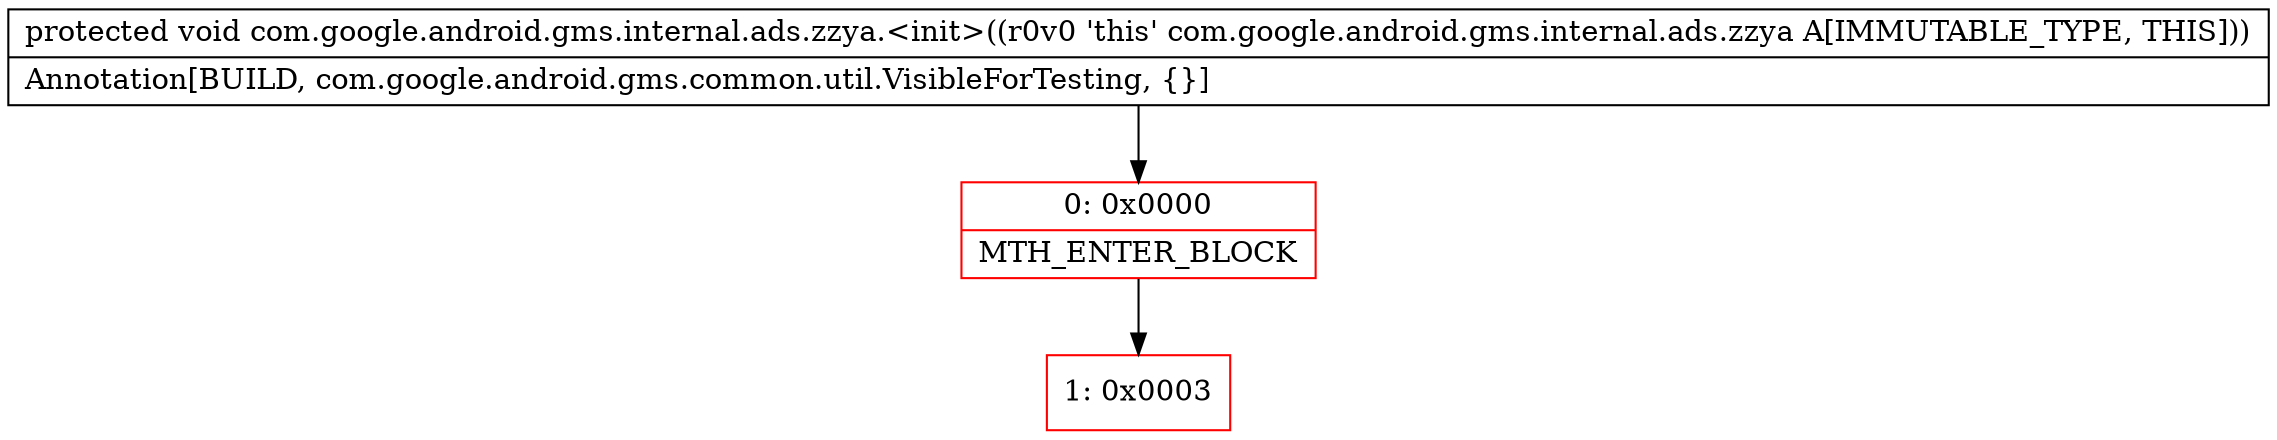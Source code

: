 digraph "CFG forcom.google.android.gms.internal.ads.zzya.\<init\>()V" {
subgraph cluster_Region_1167447740 {
label = "R(0)";
node [shape=record,color=blue];
}
Node_0 [shape=record,color=red,label="{0\:\ 0x0000|MTH_ENTER_BLOCK\l}"];
Node_1 [shape=record,color=red,label="{1\:\ 0x0003}"];
MethodNode[shape=record,label="{protected void com.google.android.gms.internal.ads.zzya.\<init\>((r0v0 'this' com.google.android.gms.internal.ads.zzya A[IMMUTABLE_TYPE, THIS]))  | Annotation[BUILD, com.google.android.gms.common.util.VisibleForTesting, \{\}]\l}"];
MethodNode -> Node_0;
Node_0 -> Node_1;
}


